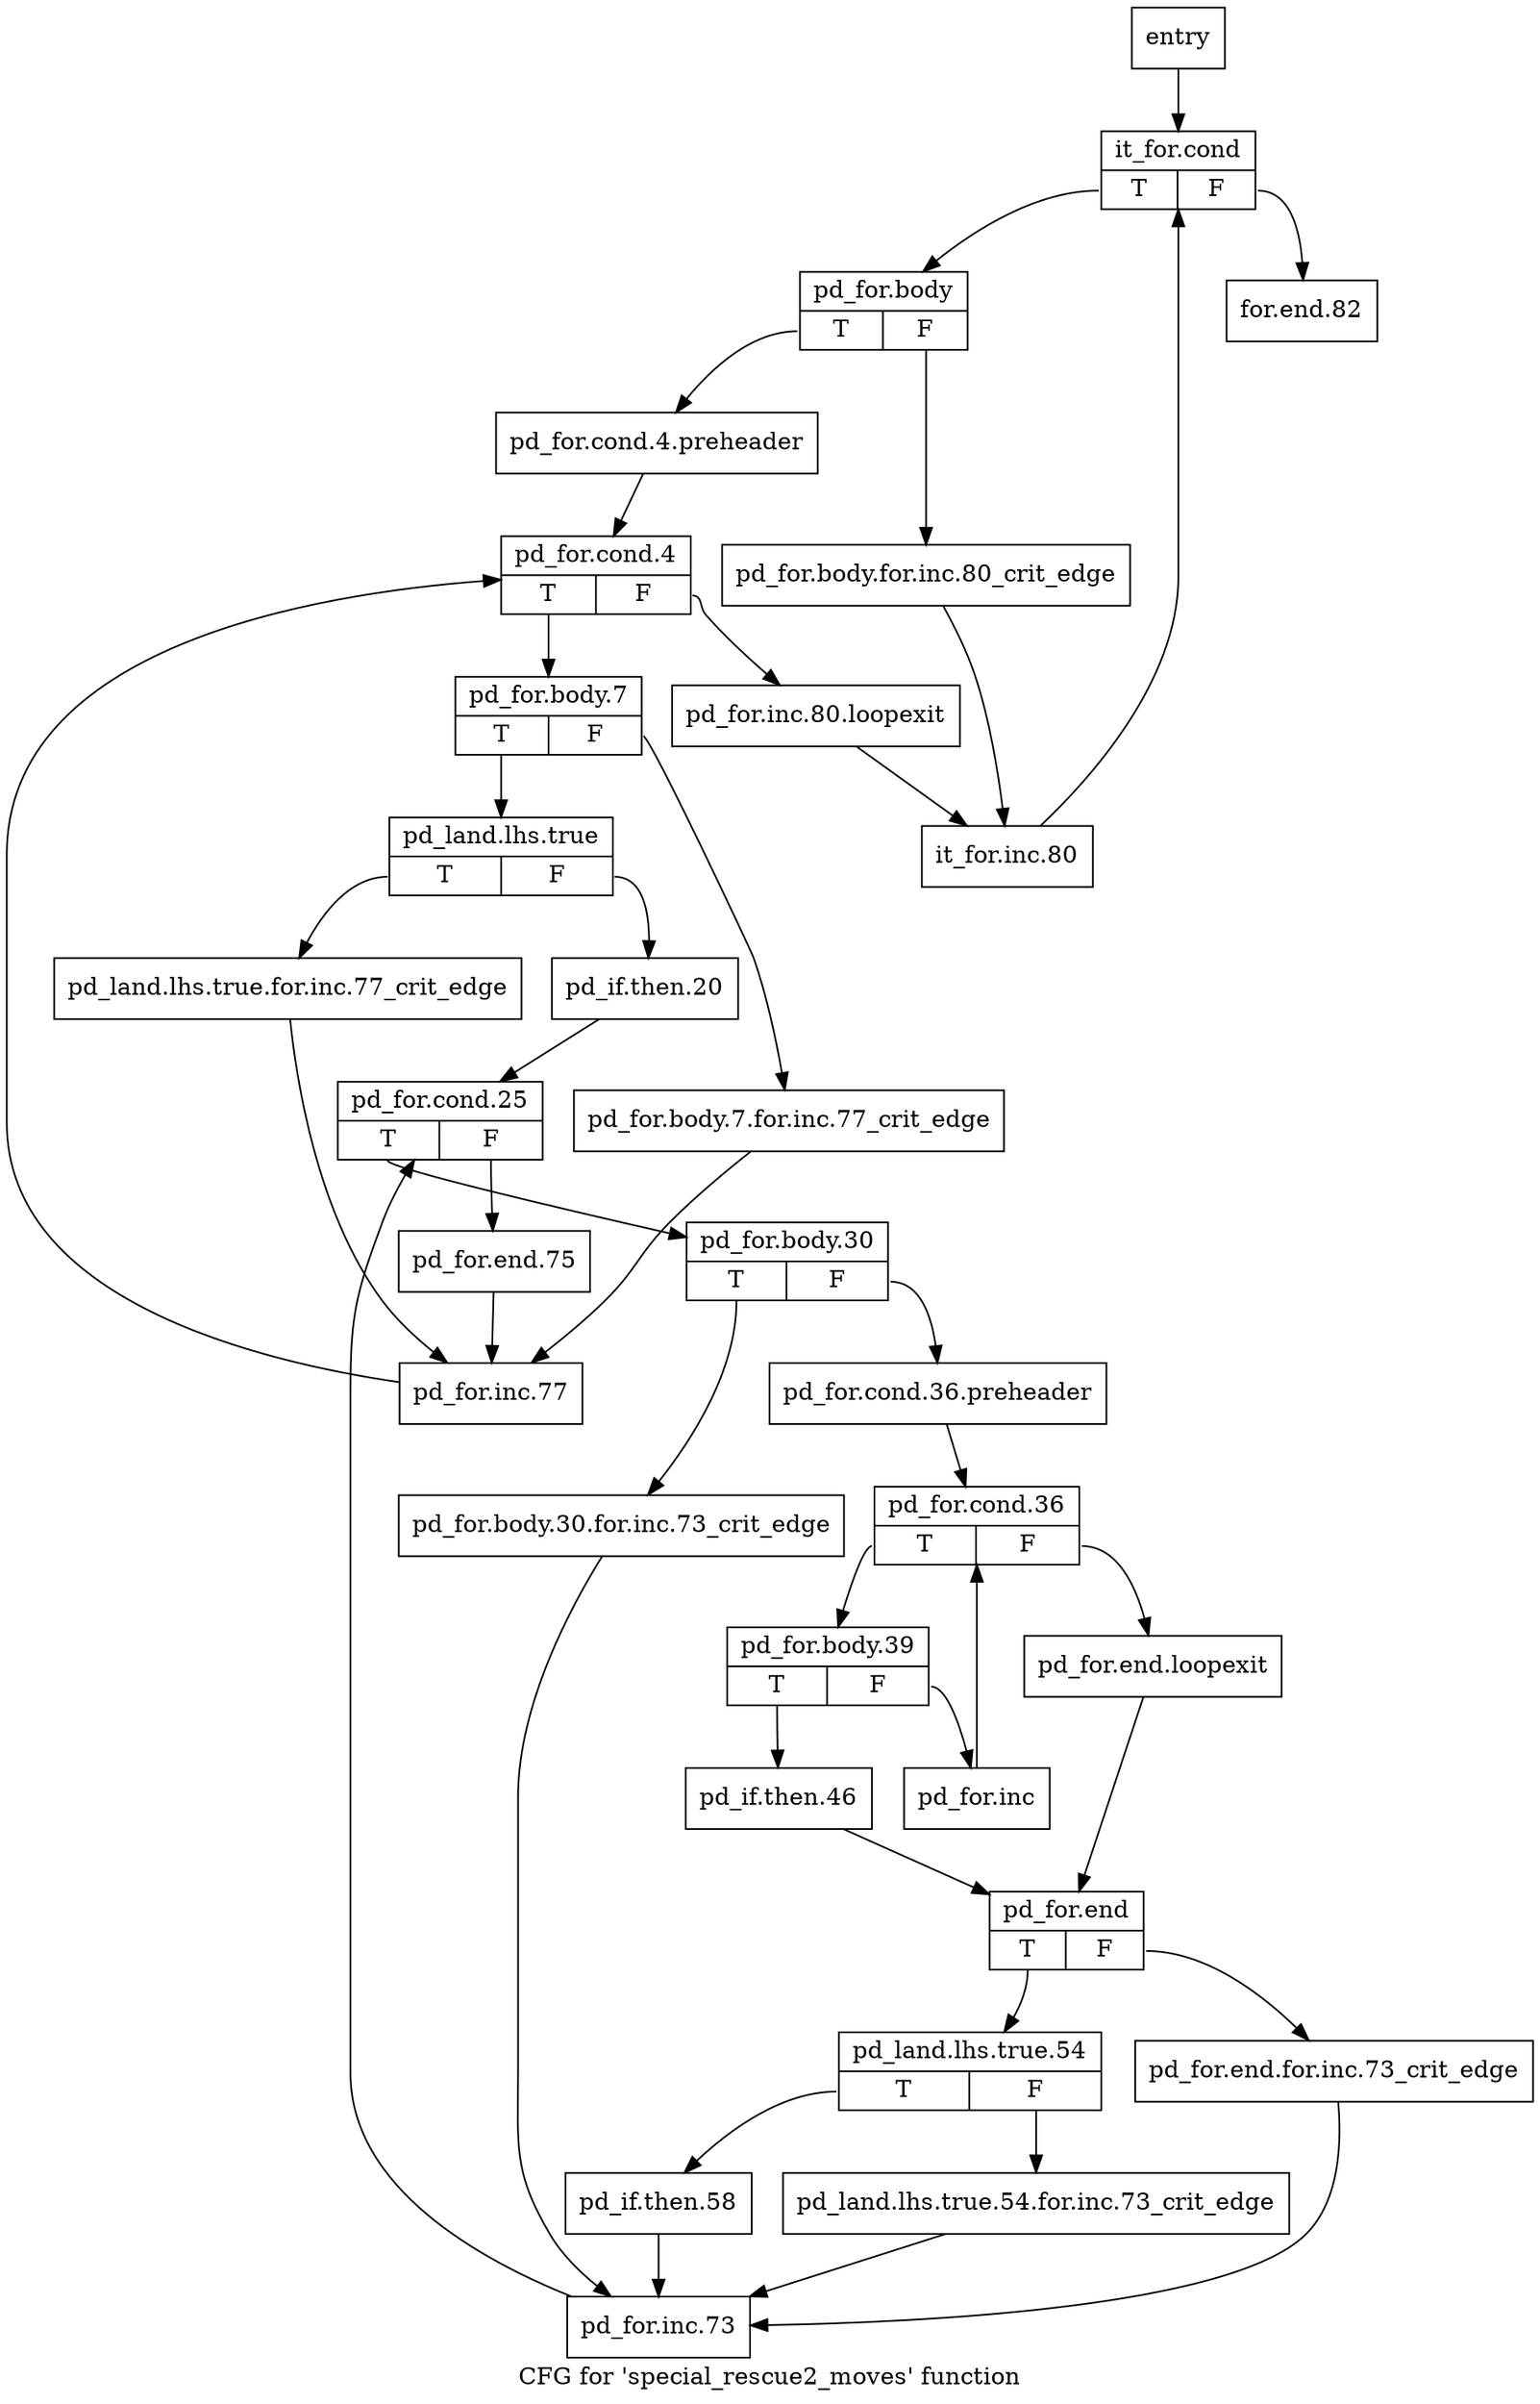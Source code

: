 digraph "CFG for 'special_rescue2_moves' function" {
	label="CFG for 'special_rescue2_moves' function";

	Node0x3442df0 [shape=record,label="{entry}"];
	Node0x3442df0 -> Node0x3442e40;
	Node0x3442e40 [shape=record,label="{it_for.cond|{<s0>T|<s1>F}}"];
	Node0x3442e40:s0 -> Node0x3442e90;
	Node0x3442e40:s1 -> Node0x3443750;
	Node0x3442e90 [shape=record,label="{pd_for.body|{<s0>T|<s1>F}}"];
	Node0x3442e90:s0 -> Node0x3442f30;
	Node0x3442e90:s1 -> Node0x3442ee0;
	Node0x3442ee0 [shape=record,label="{pd_for.body.for.inc.80_crit_edge}"];
	Node0x3442ee0 -> Node0x3443700;
	Node0x3442f30 [shape=record,label="{pd_for.cond.4.preheader}"];
	Node0x3442f30 -> Node0x3442f80;
	Node0x3442f80 [shape=record,label="{pd_for.cond.4|{<s0>T|<s1>F}}"];
	Node0x3442f80:s0 -> Node0x3442fd0;
	Node0x3442f80:s1 -> Node0x34436b0;
	Node0x3442fd0 [shape=record,label="{pd_for.body.7|{<s0>T|<s1>F}}"];
	Node0x3442fd0:s0 -> Node0x3443070;
	Node0x3442fd0:s1 -> Node0x3443020;
	Node0x3443020 [shape=record,label="{pd_for.body.7.for.inc.77_crit_edge}"];
	Node0x3443020 -> Node0x3443660;
	Node0x3443070 [shape=record,label="{pd_land.lhs.true|{<s0>T|<s1>F}}"];
	Node0x3443070:s0 -> Node0x34430c0;
	Node0x3443070:s1 -> Node0x3443110;
	Node0x34430c0 [shape=record,label="{pd_land.lhs.true.for.inc.77_crit_edge}"];
	Node0x34430c0 -> Node0x3443660;
	Node0x3443110 [shape=record,label="{pd_if.then.20}"];
	Node0x3443110 -> Node0x3443160;
	Node0x3443160 [shape=record,label="{pd_for.cond.25|{<s0>T|<s1>F}}"];
	Node0x3443160:s0 -> Node0x34431b0;
	Node0x3443160:s1 -> Node0x3443610;
	Node0x34431b0 [shape=record,label="{pd_for.body.30|{<s0>T|<s1>F}}"];
	Node0x34431b0:s0 -> Node0x3443200;
	Node0x34431b0:s1 -> Node0x3443250;
	Node0x3443200 [shape=record,label="{pd_for.body.30.for.inc.73_crit_edge}"];
	Node0x3443200 -> Node0x34435c0;
	Node0x3443250 [shape=record,label="{pd_for.cond.36.preheader}"];
	Node0x3443250 -> Node0x34432a0;
	Node0x34432a0 [shape=record,label="{pd_for.cond.36|{<s0>T|<s1>F}}"];
	Node0x34432a0:s0 -> Node0x34432f0;
	Node0x34432a0:s1 -> Node0x34433e0;
	Node0x34432f0 [shape=record,label="{pd_for.body.39|{<s0>T|<s1>F}}"];
	Node0x34432f0:s0 -> Node0x3443340;
	Node0x34432f0:s1 -> Node0x3443390;
	Node0x3443340 [shape=record,label="{pd_if.then.46}"];
	Node0x3443340 -> Node0x3443430;
	Node0x3443390 [shape=record,label="{pd_for.inc}"];
	Node0x3443390 -> Node0x34432a0;
	Node0x34433e0 [shape=record,label="{pd_for.end.loopexit}"];
	Node0x34433e0 -> Node0x3443430;
	Node0x3443430 [shape=record,label="{pd_for.end|{<s0>T|<s1>F}}"];
	Node0x3443430:s0 -> Node0x34434d0;
	Node0x3443430:s1 -> Node0x3443480;
	Node0x3443480 [shape=record,label="{pd_for.end.for.inc.73_crit_edge}"];
	Node0x3443480 -> Node0x34435c0;
	Node0x34434d0 [shape=record,label="{pd_land.lhs.true.54|{<s0>T|<s1>F}}"];
	Node0x34434d0:s0 -> Node0x3443570;
	Node0x34434d0:s1 -> Node0x3443520;
	Node0x3443520 [shape=record,label="{pd_land.lhs.true.54.for.inc.73_crit_edge}"];
	Node0x3443520 -> Node0x34435c0;
	Node0x3443570 [shape=record,label="{pd_if.then.58}"];
	Node0x3443570 -> Node0x34435c0;
	Node0x34435c0 [shape=record,label="{pd_for.inc.73}"];
	Node0x34435c0 -> Node0x3443160;
	Node0x3443610 [shape=record,label="{pd_for.end.75}"];
	Node0x3443610 -> Node0x3443660;
	Node0x3443660 [shape=record,label="{pd_for.inc.77}"];
	Node0x3443660 -> Node0x3442f80;
	Node0x34436b0 [shape=record,label="{pd_for.inc.80.loopexit}"];
	Node0x34436b0 -> Node0x3443700;
	Node0x3443700 [shape=record,label="{it_for.inc.80}"];
	Node0x3443700 -> Node0x3442e40;
	Node0x3443750 [shape=record,label="{for.end.82}"];
}
